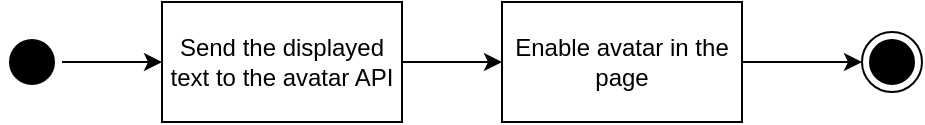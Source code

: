 <mxfile version="13.7.7" type="device"><diagram id="LtcxhCa7Q2CDXIm0EsGu" name="Page-1"><mxGraphModel dx="1422" dy="831" grid="1" gridSize="10" guides="1" tooltips="1" connect="1" arrows="1" fold="1" page="1" pageScale="1" pageWidth="827" pageHeight="1169" math="0" shadow="0"><root><mxCell id="0"/><mxCell id="1" parent="0"/><mxCell id="AMlS2g_t6ujpc_HYmnPD-1" value="" style="ellipse;html=1;shape=endState;fillColor=#000000;strokeColor=#000000;" parent="1" vertex="1"><mxGeometry x="570" y="145" width="30" height="30" as="geometry"/></mxCell><mxCell id="AMlS2g_t6ujpc_HYmnPD-4" value="" style="edgeStyle=orthogonalEdgeStyle;rounded=0;orthogonalLoop=1;jettySize=auto;html=1;" parent="1" source="AMlS2g_t6ujpc_HYmnPD-2" target="AMlS2g_t6ujpc_HYmnPD-5" edge="1"><mxGeometry relative="1" as="geometry"><mxPoint x="255" y="140" as="targetPoint"/></mxGeometry></mxCell><mxCell id="AMlS2g_t6ujpc_HYmnPD-2" value="" style="ellipse;html=1;shape=startState;fillColor=#000000;strokeColor=#000000;" parent="1" vertex="1"><mxGeometry x="140" y="145" width="30" height="30" as="geometry"/></mxCell><mxCell id="AMlS2g_t6ujpc_HYmnPD-7" value="" style="edgeStyle=orthogonalEdgeStyle;rounded=0;orthogonalLoop=1;jettySize=auto;html=1;" parent="1" source="AMlS2g_t6ujpc_HYmnPD-5" target="AMlS2g_t6ujpc_HYmnPD-6" edge="1"><mxGeometry relative="1" as="geometry"/></mxCell><mxCell id="AMlS2g_t6ujpc_HYmnPD-5" value="Send the displayed text to the avatar API" style="rounded=0;whiteSpace=wrap;html=1;" parent="1" vertex="1"><mxGeometry x="220" y="130" width="120" height="60" as="geometry"/></mxCell><mxCell id="AMlS2g_t6ujpc_HYmnPD-9" value="" style="edgeStyle=orthogonalEdgeStyle;rounded=0;orthogonalLoop=1;jettySize=auto;html=1;" parent="1" source="AMlS2g_t6ujpc_HYmnPD-6" target="AMlS2g_t6ujpc_HYmnPD-1" edge="1"><mxGeometry relative="1" as="geometry"><mxPoint x="255" y="420" as="targetPoint"/></mxGeometry></mxCell><mxCell id="AMlS2g_t6ujpc_HYmnPD-6" value="Enable avatar in the page" style="rounded=0;whiteSpace=wrap;html=1;" parent="1" vertex="1"><mxGeometry x="390" y="130" width="120" height="60" as="geometry"/></mxCell></root></mxGraphModel></diagram></mxfile>